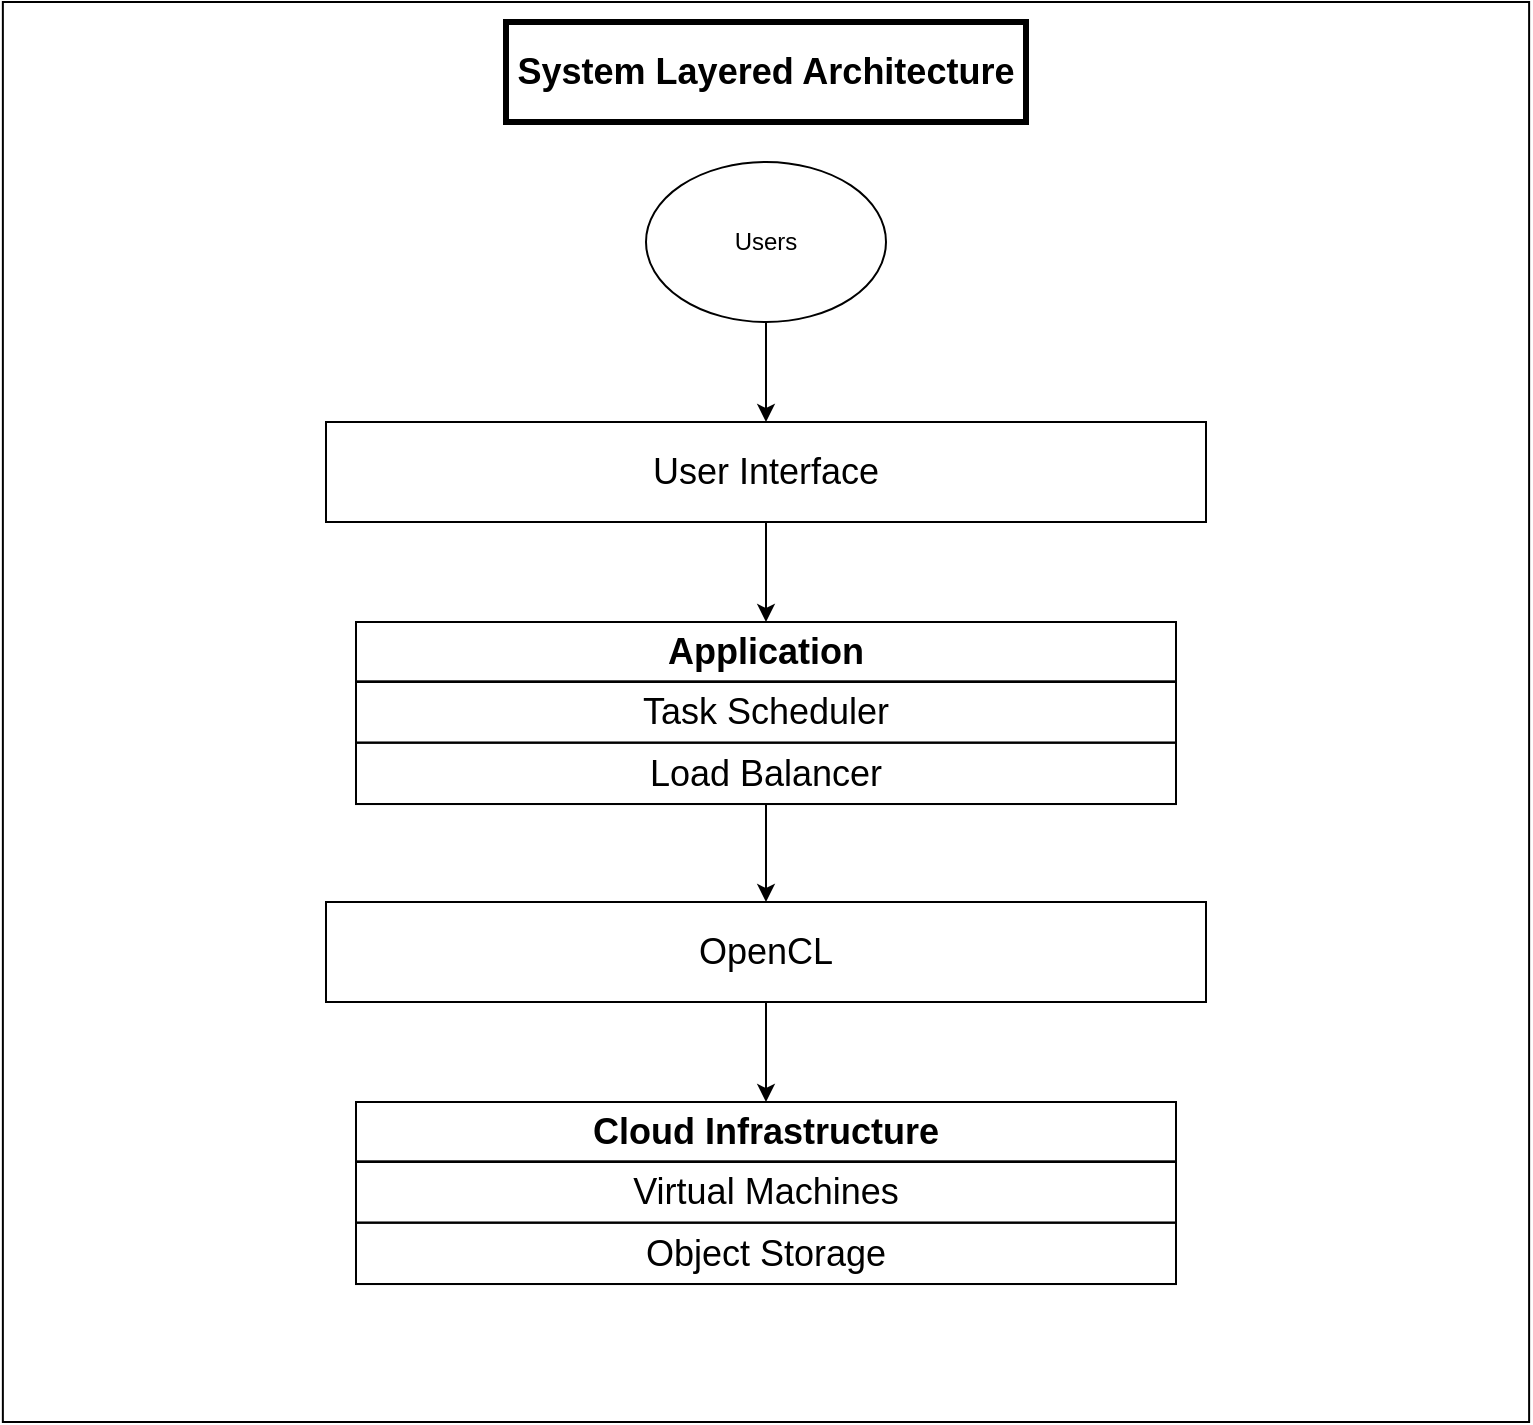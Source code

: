 <mxfile version="22.1.11" type="device">
  <diagram name="Page-1" id="eFw3Z6QGGELeiOu9XCiA">
    <mxGraphModel dx="1050" dy="620" grid="1" gridSize="10" guides="1" tooltips="1" connect="1" arrows="1" fold="1" page="1" pageScale="1" pageWidth="1169" pageHeight="827" math="0" shadow="0">
      <root>
        <mxCell id="0" />
        <mxCell id="1" parent="0" />
        <mxCell id="5TPm8Sv-kOyxjErB5b6X-3" value="" style="rounded=0;whiteSpace=wrap;html=1;fillColor=#FFFFFF;movable=1;resizable=1;rotatable=1;deletable=1;editable=1;locked=0;connectable=1;" vertex="1" parent="1">
          <mxGeometry x="168.43" y="40" width="763.13" height="710" as="geometry" />
        </mxCell>
        <mxCell id="5TPm8Sv-kOyxjErB5b6X-9" style="edgeStyle=orthogonalEdgeStyle;rounded=0;orthogonalLoop=1;jettySize=auto;html=1;exitX=0.5;exitY=1;exitDx=0;exitDy=0;entryX=0.5;entryY=0;entryDx=0;entryDy=0;strokeColor=#000000;" edge="1" parent="1" source="5TPm8Sv-kOyxjErB5b6X-1" target="5TPm8Sv-kOyxjErB5b6X-6">
          <mxGeometry relative="1" as="geometry" />
        </mxCell>
        <mxCell id="5TPm8Sv-kOyxjErB5b6X-1" value="User Interface" style="rounded=0;whiteSpace=wrap;html=1;fillColor=none;strokeColor=#000000;fontColor=#000000;fontSize=18;" vertex="1" parent="1">
          <mxGeometry x="330" y="250" width="440" height="50" as="geometry" />
        </mxCell>
        <mxCell id="5TPm8Sv-kOyxjErB5b6X-4" style="edgeStyle=orthogonalEdgeStyle;rounded=0;orthogonalLoop=1;jettySize=auto;html=1;exitX=0.5;exitY=1;exitDx=0;exitDy=0;entryX=0.5;entryY=0;entryDx=0;entryDy=0;strokeColor=#000000;" edge="1" parent="1" source="5TPm8Sv-kOyxjErB5b6X-2" target="5TPm8Sv-kOyxjErB5b6X-1">
          <mxGeometry relative="1" as="geometry" />
        </mxCell>
        <mxCell id="5TPm8Sv-kOyxjErB5b6X-2" value="Users" style="ellipse;whiteSpace=wrap;html=1;fontColor=#000000;fillColor=none;strokeColor=#000000;" vertex="1" parent="1">
          <mxGeometry x="490" y="120" width="120" height="80" as="geometry" />
        </mxCell>
        <mxCell id="5TPm8Sv-kOyxjErB5b6X-6" value="&lt;font style=&quot;background-color: rgb(255, 255, 255); font-size: 18px;&quot; color=&quot;#000000&quot;&gt;Application&lt;/font&gt;" style="swimlane;whiteSpace=wrap;html=1;strokeColor=#000000;fillColor=#FFFFFF;startSize=30;" vertex="1" parent="1">
          <mxGeometry x="345" y="350" width="410" height="91.02" as="geometry" />
        </mxCell>
        <mxCell id="5TPm8Sv-kOyxjErB5b6X-5" value="Task Scheduler" style="rounded=0;whiteSpace=wrap;html=1;fillColor=none;strokeColor=#000000;fontColor=#000000;fontSize=18;" vertex="1" parent="5TPm8Sv-kOyxjErB5b6X-6">
          <mxGeometry y="29.66" width="410" height="30.68" as="geometry" />
        </mxCell>
        <mxCell id="5TPm8Sv-kOyxjErB5b6X-7" value="Load Balancer" style="rounded=0;whiteSpace=wrap;html=1;fillColor=none;strokeColor=#000000;fontColor=#000000;fontSize=18;" vertex="1" parent="5TPm8Sv-kOyxjErB5b6X-6">
          <mxGeometry y="60.34" width="410" height="30.68" as="geometry" />
        </mxCell>
        <mxCell id="5TPm8Sv-kOyxjErB5b6X-14" style="edgeStyle=orthogonalEdgeStyle;rounded=0;orthogonalLoop=1;jettySize=auto;html=1;exitX=0.5;exitY=1;exitDx=0;exitDy=0;entryX=0.5;entryY=0;entryDx=0;entryDy=0;strokeColor=#000000;" edge="1" parent="1" source="5TPm8Sv-kOyxjErB5b6X-8" target="5TPm8Sv-kOyxjErB5b6X-11">
          <mxGeometry relative="1" as="geometry" />
        </mxCell>
        <mxCell id="5TPm8Sv-kOyxjErB5b6X-8" value="OpenCL" style="rounded=0;whiteSpace=wrap;html=1;fillColor=none;strokeColor=#000000;fontColor=#000000;fontSize=18;" vertex="1" parent="1">
          <mxGeometry x="330" y="490" width="440" height="50" as="geometry" />
        </mxCell>
        <mxCell id="5TPm8Sv-kOyxjErB5b6X-10" style="edgeStyle=orthogonalEdgeStyle;rounded=0;orthogonalLoop=1;jettySize=auto;html=1;exitX=0.5;exitY=1;exitDx=0;exitDy=0;entryX=0.5;entryY=0;entryDx=0;entryDy=0;strokeColor=#000000;" edge="1" parent="1" source="5TPm8Sv-kOyxjErB5b6X-7" target="5TPm8Sv-kOyxjErB5b6X-8">
          <mxGeometry relative="1" as="geometry" />
        </mxCell>
        <mxCell id="5TPm8Sv-kOyxjErB5b6X-11" value="&lt;font style=&quot;background-color: rgb(255, 255, 255); font-size: 18px;&quot; color=&quot;#000000&quot;&gt;Cloud Infrastructure&lt;/font&gt;" style="swimlane;whiteSpace=wrap;html=1;strokeColor=#000000;fillColor=#FFFFFF;startSize=30;" vertex="1" parent="1">
          <mxGeometry x="345" y="590" width="410" height="91.02" as="geometry" />
        </mxCell>
        <mxCell id="5TPm8Sv-kOyxjErB5b6X-12" value="Virtual Machines" style="rounded=0;whiteSpace=wrap;html=1;fillColor=none;strokeColor=#000000;fontColor=#000000;fontSize=18;" vertex="1" parent="5TPm8Sv-kOyxjErB5b6X-11">
          <mxGeometry y="29.66" width="410" height="30.68" as="geometry" />
        </mxCell>
        <mxCell id="5TPm8Sv-kOyxjErB5b6X-13" value="Object Storage" style="rounded=0;whiteSpace=wrap;html=1;fillColor=none;strokeColor=#000000;fontColor=#000000;fontSize=18;" vertex="1" parent="5TPm8Sv-kOyxjErB5b6X-11">
          <mxGeometry y="60.34" width="410" height="30.68" as="geometry" />
        </mxCell>
        <mxCell id="5TPm8Sv-kOyxjErB5b6X-16" value="System Layered Architecture" style="rounded=0;whiteSpace=wrap;html=1;fillColor=none;strokeColor=#000000;fontColor=#000000;fontSize=18;strokeWidth=3;fontStyle=1" vertex="1" parent="1">
          <mxGeometry x="420" y="50" width="260" height="50" as="geometry" />
        </mxCell>
      </root>
    </mxGraphModel>
  </diagram>
</mxfile>
